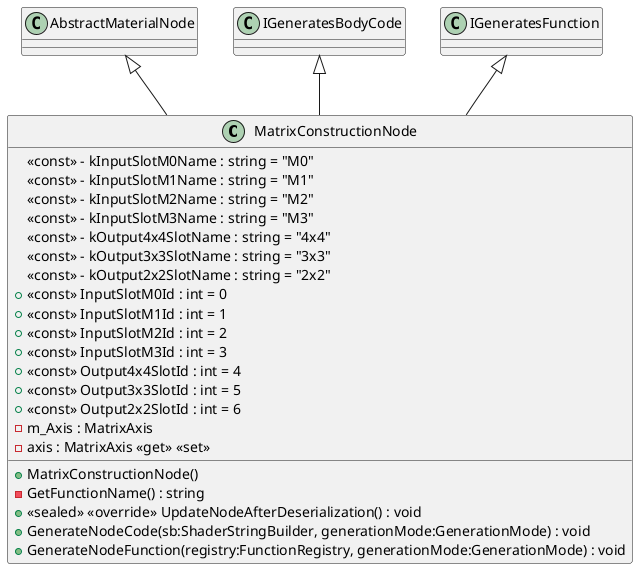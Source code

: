 @startuml
class MatrixConstructionNode {
    <<const>> - kInputSlotM0Name : string = "M0"
    <<const>> - kInputSlotM1Name : string = "M1"
    <<const>> - kInputSlotM2Name : string = "M2"
    <<const>> - kInputSlotM3Name : string = "M3"
    <<const>> - kOutput4x4SlotName : string = "4x4"
    <<const>> - kOutput3x3SlotName : string = "3x3"
    <<const>> - kOutput2x2SlotName : string = "2x2"
    + <<const>> InputSlotM0Id : int = 0
    + <<const>> InputSlotM1Id : int = 1
    + <<const>> InputSlotM2Id : int = 2
    + <<const>> InputSlotM3Id : int = 3
    + <<const>> Output4x4SlotId : int = 4
    + <<const>> Output3x3SlotId : int = 5
    + <<const>> Output2x2SlotId : int = 6
    + MatrixConstructionNode()
    - m_Axis : MatrixAxis
    - axis : MatrixAxis <<get>> <<set>>
    - GetFunctionName() : string
    + <<sealed>> <<override>> UpdateNodeAfterDeserialization() : void
    + GenerateNodeCode(sb:ShaderStringBuilder, generationMode:GenerationMode) : void
    + GenerateNodeFunction(registry:FunctionRegistry, generationMode:GenerationMode) : void
}
AbstractMaterialNode <|-- MatrixConstructionNode
IGeneratesBodyCode <|-- MatrixConstructionNode
IGeneratesFunction <|-- MatrixConstructionNode
@enduml
